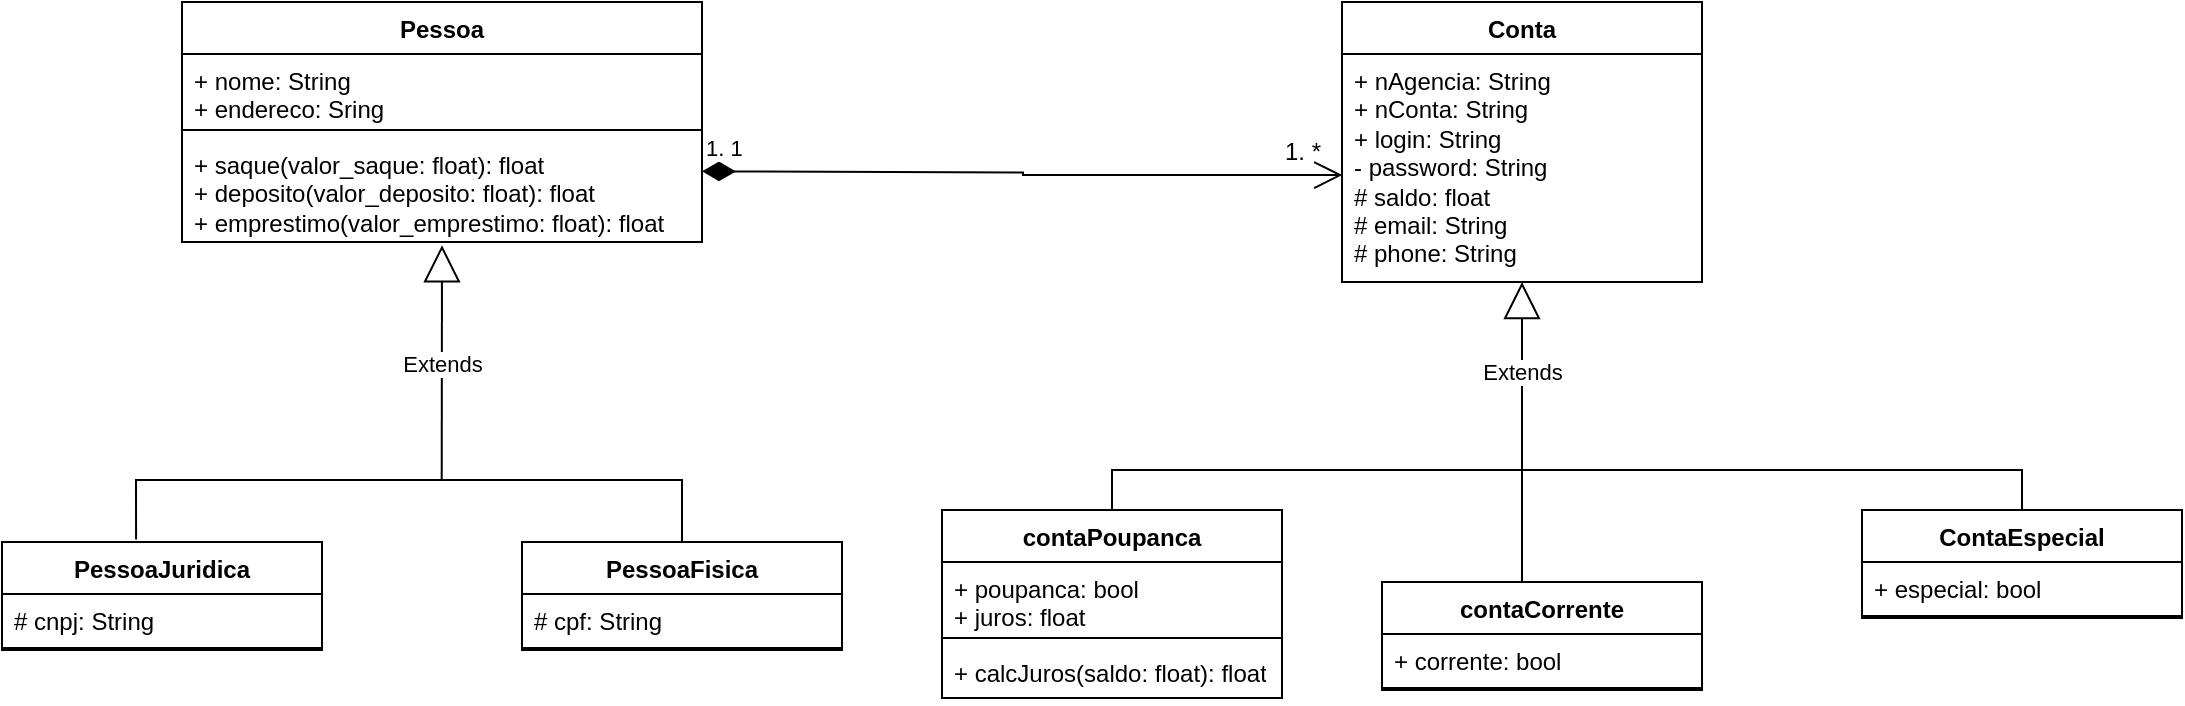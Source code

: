 <mxfile version="24.4.2" type="github">
  <diagram name="Página-1" id="2FHZ3JjaOcAvLIVi3lVU">
    <mxGraphModel dx="1332" dy="460" grid="1" gridSize="10" guides="1" tooltips="1" connect="1" arrows="1" fold="1" page="1" pageScale="1" pageWidth="1169" pageHeight="827" math="0" shadow="0">
      <root>
        <mxCell id="0" />
        <mxCell id="1" parent="0" />
        <mxCell id="h9MD6-Rxjj86tvAcJFAG-1" value="Pessoa" style="swimlane;fontStyle=1;align=center;verticalAlign=top;childLayout=stackLayout;horizontal=1;startSize=26;horizontalStack=0;resizeParent=1;resizeParentMax=0;resizeLast=0;collapsible=1;marginBottom=0;whiteSpace=wrap;html=1;" parent="1" vertex="1">
          <mxGeometry x="110" y="70" width="260" height="120" as="geometry" />
        </mxCell>
        <mxCell id="h9MD6-Rxjj86tvAcJFAG-2" value="&lt;div&gt;+ nome: String&lt;br&gt;&lt;/div&gt;&lt;div&gt;+ endereco: Sring&lt;/div&gt;" style="text;strokeColor=none;fillColor=none;align=left;verticalAlign=top;spacingLeft=4;spacingRight=4;overflow=hidden;rotatable=0;points=[[0,0.5],[1,0.5]];portConstraint=eastwest;whiteSpace=wrap;html=1;" parent="h9MD6-Rxjj86tvAcJFAG-1" vertex="1">
          <mxGeometry y="26" width="260" height="34" as="geometry" />
        </mxCell>
        <mxCell id="h9MD6-Rxjj86tvAcJFAG-3" value="" style="line;strokeWidth=1;fillColor=none;align=left;verticalAlign=middle;spacingTop=-1;spacingLeft=3;spacingRight=3;rotatable=0;labelPosition=right;points=[];portConstraint=eastwest;strokeColor=inherit;" parent="h9MD6-Rxjj86tvAcJFAG-1" vertex="1">
          <mxGeometry y="60" width="260" height="8" as="geometry" />
        </mxCell>
        <mxCell id="h9MD6-Rxjj86tvAcJFAG-4" value="+ saque(valor_saque: float): float&lt;div&gt;+ deposito(valor_deposito: float): float&lt;/div&gt;&lt;div&gt;+ emprestimo(valor_emprestimo: float): float&lt;/div&gt;" style="text;strokeColor=none;fillColor=none;align=left;verticalAlign=top;spacingLeft=4;spacingRight=4;overflow=hidden;rotatable=0;points=[[0,0.5],[1,0.5]];portConstraint=eastwest;whiteSpace=wrap;html=1;rounded=0;glass=0;shadow=0;" parent="h9MD6-Rxjj86tvAcJFAG-1" vertex="1">
          <mxGeometry y="68" width="260" height="52" as="geometry" />
        </mxCell>
        <mxCell id="h9MD6-Rxjj86tvAcJFAG-5" value="Conta" style="swimlane;fontStyle=1;align=center;verticalAlign=top;childLayout=stackLayout;horizontal=1;startSize=26;horizontalStack=0;resizeParent=1;resizeParentMax=0;resizeLast=0;collapsible=1;marginBottom=0;whiteSpace=wrap;html=1;" parent="1" vertex="1">
          <mxGeometry x="690" y="70" width="180" height="140" as="geometry" />
        </mxCell>
        <mxCell id="h9MD6-Rxjj86tvAcJFAG-6" value="&lt;div&gt;+ nAgencia: String&lt;/div&gt;&lt;div&gt;&lt;span style=&quot;background-color: initial;&quot;&gt;+ nConta: String&lt;/span&gt;&lt;br&gt;&lt;/div&gt;&lt;div&gt;+ login: String&lt;div&gt;- password: String&lt;/div&gt;&lt;/div&gt;# saldo: float&lt;div&gt;&lt;div&gt;# email: String&lt;/div&gt;&lt;div&gt;# phone: String&lt;/div&gt;&lt;/div&gt;&lt;div&gt;&lt;br&gt;&lt;/div&gt;" style="text;strokeColor=none;fillColor=none;align=left;verticalAlign=top;spacingLeft=4;spacingRight=4;overflow=hidden;rotatable=0;points=[[0,0.5],[1,0.5]];portConstraint=eastwest;whiteSpace=wrap;html=1;" parent="h9MD6-Rxjj86tvAcJFAG-5" vertex="1">
          <mxGeometry y="26" width="180" height="114" as="geometry" />
        </mxCell>
        <mxCell id="h9MD6-Rxjj86tvAcJFAG-7" value="" style="line;strokeWidth=1;fillColor=none;align=left;verticalAlign=middle;spacingTop=-1;spacingLeft=3;spacingRight=3;rotatable=0;labelPosition=right;points=[];portConstraint=eastwest;strokeColor=inherit;" parent="h9MD6-Rxjj86tvAcJFAG-5" vertex="1">
          <mxGeometry y="140" width="180" as="geometry" />
        </mxCell>
        <mxCell id="h9MD6-Rxjj86tvAcJFAG-12" value="PessoaJuridica" style="swimlane;fontStyle=1;align=center;verticalAlign=top;childLayout=stackLayout;horizontal=1;startSize=26;horizontalStack=0;resizeParent=1;resizeParentMax=0;resizeLast=0;collapsible=1;marginBottom=0;whiteSpace=wrap;html=1;" parent="1" vertex="1">
          <mxGeometry x="20" y="340" width="160" height="54" as="geometry" />
        </mxCell>
        <mxCell id="h9MD6-Rxjj86tvAcJFAG-13" value="# cnpj: String" style="text;strokeColor=none;fillColor=none;align=left;verticalAlign=top;spacingLeft=4;spacingRight=4;overflow=hidden;rotatable=0;points=[[0,0.5],[1,0.5]];portConstraint=eastwest;whiteSpace=wrap;html=1;" parent="h9MD6-Rxjj86tvAcJFAG-12" vertex="1">
          <mxGeometry y="26" width="160" height="26" as="geometry" />
        </mxCell>
        <mxCell id="h9MD6-Rxjj86tvAcJFAG-14" value="" style="line;strokeWidth=1;fillColor=none;align=left;verticalAlign=middle;spacingTop=-1;spacingLeft=3;spacingRight=3;rotatable=0;labelPosition=right;points=[];portConstraint=eastwest;strokeColor=inherit;" parent="h9MD6-Rxjj86tvAcJFAG-12" vertex="1">
          <mxGeometry y="52" width="160" height="2" as="geometry" />
        </mxCell>
        <mxCell id="h9MD6-Rxjj86tvAcJFAG-16" value="PessoaFisica" style="swimlane;fontStyle=1;align=center;verticalAlign=top;childLayout=stackLayout;horizontal=1;startSize=26;horizontalStack=0;resizeParent=1;resizeParentMax=0;resizeLast=0;collapsible=1;marginBottom=0;whiteSpace=wrap;html=1;" parent="1" vertex="1">
          <mxGeometry x="280" y="340" width="160" height="54" as="geometry">
            <mxRectangle x="420" y="350" width="100" height="30" as="alternateBounds" />
          </mxGeometry>
        </mxCell>
        <mxCell id="h9MD6-Rxjj86tvAcJFAG-17" value="# cpf: String" style="text;strokeColor=none;fillColor=none;align=left;verticalAlign=top;spacingLeft=4;spacingRight=4;overflow=hidden;rotatable=0;points=[[0,0.5],[1,0.5]];portConstraint=eastwest;whiteSpace=wrap;html=1;" parent="h9MD6-Rxjj86tvAcJFAG-16" vertex="1">
          <mxGeometry y="26" width="160" height="26" as="geometry" />
        </mxCell>
        <mxCell id="h9MD6-Rxjj86tvAcJFAG-18" value="" style="line;strokeWidth=1;fillColor=none;align=left;verticalAlign=middle;spacingTop=-1;spacingLeft=3;spacingRight=3;rotatable=0;labelPosition=right;points=[];portConstraint=eastwest;strokeColor=inherit;" parent="h9MD6-Rxjj86tvAcJFAG-16" vertex="1">
          <mxGeometry y="52" width="160" height="2" as="geometry" />
        </mxCell>
        <mxCell id="jwGuDNv0T2KUxqVgVJGt-12" style="edgeStyle=orthogonalEdgeStyle;rounded=0;orthogonalLoop=1;jettySize=auto;html=1;strokeColor=default;flowAnimation=0;endArrow=none;endFill=0;" parent="1" source="jwGuDNv0T2KUxqVgVJGt-11" target="h9MD6-Rxjj86tvAcJFAG-16" edge="1">
          <mxGeometry relative="1" as="geometry" />
        </mxCell>
        <mxCell id="jwGuDNv0T2KUxqVgVJGt-11" value="" style="line;strokeWidth=1;fillColor=none;align=left;verticalAlign=middle;spacingTop=-1;spacingLeft=3;spacingRight=3;rotatable=0;labelPosition=right;points=[];portConstraint=eastwest;strokeColor=inherit;" parent="1" vertex="1">
          <mxGeometry x="220" y="290" width="40" height="38" as="geometry" />
        </mxCell>
        <mxCell id="jwGuDNv0T2KUxqVgVJGt-13" style="edgeStyle=orthogonalEdgeStyle;rounded=0;orthogonalLoop=1;jettySize=auto;html=1;entryX=0.419;entryY=-0.023;entryDx=0;entryDy=0;entryPerimeter=0;endArrow=none;endFill=0;" parent="1" source="jwGuDNv0T2KUxqVgVJGt-11" target="h9MD6-Rxjj86tvAcJFAG-12" edge="1">
          <mxGeometry relative="1" as="geometry" />
        </mxCell>
        <mxCell id="jwGuDNv0T2KUxqVgVJGt-14" value="Extends" style="endArrow=block;endSize=16;endFill=0;html=1;rounded=0;exitX=0.493;exitY=0.514;exitDx=0;exitDy=0;exitPerimeter=0;entryX=0.5;entryY=1.031;entryDx=0;entryDy=0;entryPerimeter=0;" parent="1" target="h9MD6-Rxjj86tvAcJFAG-4" edge="1">
          <mxGeometry width="160" relative="1" as="geometry">
            <mxPoint x="239.86" y="309.532" as="sourcePoint" />
            <mxPoint x="240.14" y="240" as="targetPoint" />
          </mxGeometry>
        </mxCell>
        <mxCell id="jwGuDNv0T2KUxqVgVJGt-21" value="Extends" style="endArrow=block;endSize=16;endFill=0;html=1;rounded=0;entryX=0.5;entryY=1;entryDx=0;entryDy=0;" parent="1" source="jwGuDNv0T2KUxqVgVJGt-22" target="h9MD6-Rxjj86tvAcJFAG-5" edge="1">
          <mxGeometry width="160" relative="1" as="geometry">
            <mxPoint x="780" y="280" as="sourcePoint" />
            <mxPoint x="820" y="240" as="targetPoint" />
          </mxGeometry>
        </mxCell>
        <mxCell id="jwGuDNv0T2KUxqVgVJGt-23" value="" style="endArrow=none;endSize=16;endFill=0;html=1;rounded=0;entryX=0.5;entryY=0.45;entryDx=0;entryDy=0;entryPerimeter=0;" parent="1" target="jwGuDNv0T2KUxqVgVJGt-22" edge="1">
          <mxGeometry width="160" relative="1" as="geometry">
            <mxPoint x="780" y="280" as="sourcePoint" />
            <mxPoint x="780" y="198" as="targetPoint" />
          </mxGeometry>
        </mxCell>
        <mxCell id="jwGuDNv0T2KUxqVgVJGt-36" style="edgeStyle=orthogonalEdgeStyle;rounded=0;orthogonalLoop=1;jettySize=auto;html=1;entryX=0.5;entryY=0;entryDx=0;entryDy=0;endArrow=none;endFill=0;" parent="1" source="jwGuDNv0T2KUxqVgVJGt-22" target="jwGuDNv0T2KUxqVgVJGt-32" edge="1">
          <mxGeometry relative="1" as="geometry" />
        </mxCell>
        <mxCell id="jwGuDNv0T2KUxqVgVJGt-37" style="edgeStyle=orthogonalEdgeStyle;rounded=0;orthogonalLoop=1;jettySize=auto;html=1;entryX=0.5;entryY=0;entryDx=0;entryDy=0;endArrow=none;endFill=0;" parent="1" source="jwGuDNv0T2KUxqVgVJGt-22" target="jwGuDNv0T2KUxqVgVJGt-24" edge="1">
          <mxGeometry relative="1" as="geometry" />
        </mxCell>
        <mxCell id="jwGuDNv0T2KUxqVgVJGt-22" value="" style="line;strokeWidth=1;fillColor=none;align=left;verticalAlign=middle;spacingTop=-1;spacingLeft=3;spacingRight=3;rotatable=0;labelPosition=right;points=[];portConstraint=eastwest;strokeColor=inherit;" parent="1" vertex="1">
          <mxGeometry x="760" y="300" width="40" height="8" as="geometry" />
        </mxCell>
        <mxCell id="jwGuDNv0T2KUxqVgVJGt-24" value="ContaEspecial" style="swimlane;fontStyle=1;align=center;verticalAlign=top;childLayout=stackLayout;horizontal=1;startSize=26;horizontalStack=0;resizeParent=1;resizeParentMax=0;resizeLast=0;collapsible=1;marginBottom=0;whiteSpace=wrap;html=1;" parent="1" vertex="1">
          <mxGeometry x="950" y="324" width="160" height="54" as="geometry" />
        </mxCell>
        <mxCell id="jwGuDNv0T2KUxqVgVJGt-25" value="+ especial: bool" style="text;strokeColor=none;fillColor=none;align=left;verticalAlign=top;spacingLeft=4;spacingRight=4;overflow=hidden;rotatable=0;points=[[0,0.5],[1,0.5]];portConstraint=eastwest;whiteSpace=wrap;html=1;" parent="jwGuDNv0T2KUxqVgVJGt-24" vertex="1">
          <mxGeometry y="26" width="160" height="26" as="geometry" />
        </mxCell>
        <mxCell id="jwGuDNv0T2KUxqVgVJGt-26" value="" style="line;strokeWidth=1;fillColor=none;align=left;verticalAlign=middle;spacingTop=-1;spacingLeft=3;spacingRight=3;rotatable=0;labelPosition=right;points=[];portConstraint=eastwest;strokeColor=inherit;" parent="jwGuDNv0T2KUxqVgVJGt-24" vertex="1">
          <mxGeometry y="52" width="160" height="2" as="geometry" />
        </mxCell>
        <mxCell id="jwGuDNv0T2KUxqVgVJGt-28" value="contaCorrente" style="swimlane;fontStyle=1;align=center;verticalAlign=top;childLayout=stackLayout;horizontal=1;startSize=26;horizontalStack=0;resizeParent=1;resizeParentMax=0;resizeLast=0;collapsible=1;marginBottom=0;whiteSpace=wrap;html=1;" parent="1" vertex="1">
          <mxGeometry x="710" y="360" width="160" height="54" as="geometry" />
        </mxCell>
        <mxCell id="jwGuDNv0T2KUxqVgVJGt-29" value="+ corrente: bool" style="text;strokeColor=none;fillColor=none;align=left;verticalAlign=top;spacingLeft=4;spacingRight=4;overflow=hidden;rotatable=0;points=[[0,0.5],[1,0.5]];portConstraint=eastwest;whiteSpace=wrap;html=1;" parent="jwGuDNv0T2KUxqVgVJGt-28" vertex="1">
          <mxGeometry y="26" width="160" height="26" as="geometry" />
        </mxCell>
        <mxCell id="jwGuDNv0T2KUxqVgVJGt-30" value="" style="line;strokeWidth=1;fillColor=none;align=left;verticalAlign=middle;spacingTop=-1;spacingLeft=3;spacingRight=3;rotatable=0;labelPosition=right;points=[];portConstraint=eastwest;strokeColor=inherit;" parent="jwGuDNv0T2KUxqVgVJGt-28" vertex="1">
          <mxGeometry y="52" width="160" height="2" as="geometry" />
        </mxCell>
        <mxCell id="jwGuDNv0T2KUxqVgVJGt-32" value="contaPoupanca" style="swimlane;fontStyle=1;align=center;verticalAlign=top;childLayout=stackLayout;horizontal=1;startSize=26;horizontalStack=0;resizeParent=1;resizeParentMax=0;resizeLast=0;collapsible=1;marginBottom=0;whiteSpace=wrap;html=1;" parent="1" vertex="1">
          <mxGeometry x="490" y="324" width="170" height="94" as="geometry" />
        </mxCell>
        <mxCell id="jwGuDNv0T2KUxqVgVJGt-33" value="+ poupanca: bool&lt;div&gt;+ juros: float&lt;/div&gt;" style="text;strokeColor=none;fillColor=none;align=left;verticalAlign=top;spacingLeft=4;spacingRight=4;overflow=hidden;rotatable=0;points=[[0,0.5],[1,0.5]];portConstraint=eastwest;whiteSpace=wrap;html=1;" parent="jwGuDNv0T2KUxqVgVJGt-32" vertex="1">
          <mxGeometry y="26" width="170" height="34" as="geometry" />
        </mxCell>
        <mxCell id="jwGuDNv0T2KUxqVgVJGt-34" value="" style="line;strokeWidth=1;fillColor=none;align=left;verticalAlign=middle;spacingTop=-1;spacingLeft=3;spacingRight=3;rotatable=0;labelPosition=right;points=[];portConstraint=eastwest;strokeColor=inherit;" parent="jwGuDNv0T2KUxqVgVJGt-32" vertex="1">
          <mxGeometry y="60" width="170" height="8" as="geometry" />
        </mxCell>
        <mxCell id="jwGuDNv0T2KUxqVgVJGt-35" value="+ calcJuros(saldo: float): float" style="text;strokeColor=none;fillColor=none;align=left;verticalAlign=top;spacingLeft=4;spacingRight=4;overflow=hidden;rotatable=0;points=[[0,0.5],[1,0.5]];portConstraint=eastwest;whiteSpace=wrap;html=1;" parent="jwGuDNv0T2KUxqVgVJGt-32" vertex="1">
          <mxGeometry y="68" width="170" height="26" as="geometry" />
        </mxCell>
        <mxCell id="jwGuDNv0T2KUxqVgVJGt-39" style="edgeStyle=orthogonalEdgeStyle;rounded=0;orthogonalLoop=1;jettySize=auto;html=1;endArrow=none;endFill=0;" parent="1" source="jwGuDNv0T2KUxqVgVJGt-28" edge="1">
          <mxGeometry relative="1" as="geometry">
            <mxPoint x="780" y="310" as="targetPoint" />
            <Array as="points">
              <mxPoint x="780" y="303" />
            </Array>
          </mxGeometry>
        </mxCell>
        <mxCell id="jwGuDNv0T2KUxqVgVJGt-43" value="1. 1" style="endArrow=open;html=1;endSize=12;startArrow=diamondThin;startSize=14;startFill=1;edgeStyle=orthogonalEdgeStyle;align=left;verticalAlign=bottom;rounded=0;entryX=0.001;entryY=0.531;entryDx=0;entryDy=0;entryPerimeter=0;strokeColor=default;" parent="1" target="h9MD6-Rxjj86tvAcJFAG-6" edge="1">
          <mxGeometry x="-1" y="3" relative="1" as="geometry">
            <mxPoint x="370" y="154.66" as="sourcePoint" />
            <mxPoint x="530" y="154.66" as="targetPoint" />
            <Array as="points" />
          </mxGeometry>
        </mxCell>
        <mxCell id="jwGuDNv0T2KUxqVgVJGt-46" value="1. *" style="text;html=1;align=center;verticalAlign=middle;resizable=0;points=[];autosize=1;strokeColor=none;fillColor=none;" parent="1" vertex="1">
          <mxGeometry x="650" y="130" width="40" height="30" as="geometry" />
        </mxCell>
      </root>
    </mxGraphModel>
  </diagram>
</mxfile>
